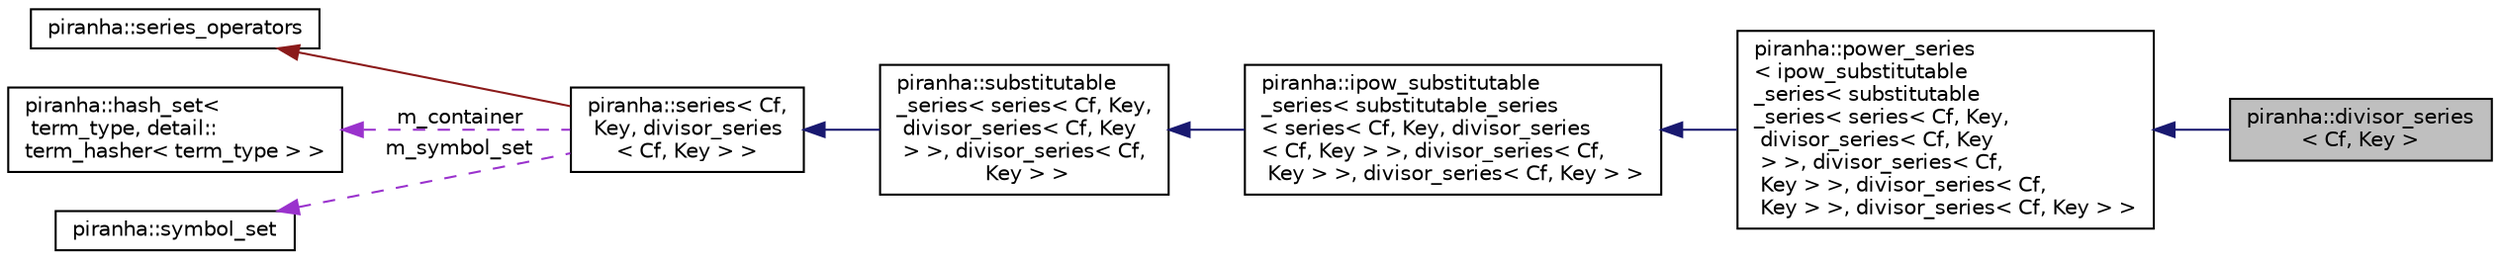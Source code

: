 digraph "piranha::divisor_series&lt; Cf, Key &gt;"
{
  edge [fontname="Helvetica",fontsize="10",labelfontname="Helvetica",labelfontsize="10"];
  node [fontname="Helvetica",fontsize="10",shape=record];
  rankdir="LR";
  Node6 [label="piranha::divisor_series\l\< Cf, Key \>",height=0.2,width=0.4,color="black", fillcolor="grey75", style="filled", fontcolor="black"];
  Node7 -> Node6 [dir="back",color="midnightblue",fontsize="10",style="solid",fontname="Helvetica"];
  Node7 [label="piranha::power_series\l\< ipow_substitutable\l_series\< substitutable\l_series\< series\< Cf, Key,\l divisor_series\< Cf, Key\l \> \>, divisor_series\< Cf,\l Key \> \>, divisor_series\< Cf,\l Key \> \>, divisor_series\< Cf, Key \> \>",height=0.2,width=0.4,color="black", fillcolor="white", style="filled",URL="$classpiranha_1_1power__series.html"];
  Node8 -> Node7 [dir="back",color="midnightblue",fontsize="10",style="solid",fontname="Helvetica"];
  Node8 [label="piranha::ipow_substitutable\l_series\< substitutable_series\l\< series\< Cf, Key, divisor_series\l\< Cf, Key \> \>, divisor_series\< Cf,\l Key \> \>, divisor_series\< Cf, Key \> \>",height=0.2,width=0.4,color="black", fillcolor="white", style="filled",URL="$classpiranha_1_1ipow__substitutable__series.html"];
  Node9 -> Node8 [dir="back",color="midnightblue",fontsize="10",style="solid",fontname="Helvetica"];
  Node9 [label="piranha::substitutable\l_series\< series\< Cf, Key,\l divisor_series\< Cf, Key\l \> \>, divisor_series\< Cf,\l Key \> \>",height=0.2,width=0.4,color="black", fillcolor="white", style="filled",URL="$classpiranha_1_1substitutable__series.html"];
  Node10 -> Node9 [dir="back",color="midnightblue",fontsize="10",style="solid",fontname="Helvetica"];
  Node10 [label="piranha::series\< Cf,\l Key, divisor_series\l\< Cf, Key \> \>",height=0.2,width=0.4,color="black", fillcolor="white", style="filled",URL="$classpiranha_1_1series.html"];
  Node11 -> Node10 [dir="back",color="firebrick4",fontsize="10",style="solid",fontname="Helvetica"];
  Node11 [label="piranha::series_operators",height=0.2,width=0.4,color="black", fillcolor="white", style="filled",URL="$classpiranha_1_1series__operators.html",tooltip="Series operators. "];
  Node12 -> Node10 [dir="back",color="darkorchid3",fontsize="10",style="dashed",label=" m_container" ,fontname="Helvetica"];
  Node12 [label="piranha::hash_set\<\l term_type, detail::\lterm_hasher\< term_type \> \>",height=0.2,width=0.4,color="black", fillcolor="white", style="filled",URL="$classpiranha_1_1hash__set.html"];
  Node13 -> Node10 [dir="back",color="darkorchid3",fontsize="10",style="dashed",label=" m_symbol_set" ,fontname="Helvetica"];
  Node13 [label="piranha::symbol_set",height=0.2,width=0.4,color="black", fillcolor="white", style="filled",URL="$classpiranha_1_1symbol__set.html",tooltip="Symbol set. "];
}
